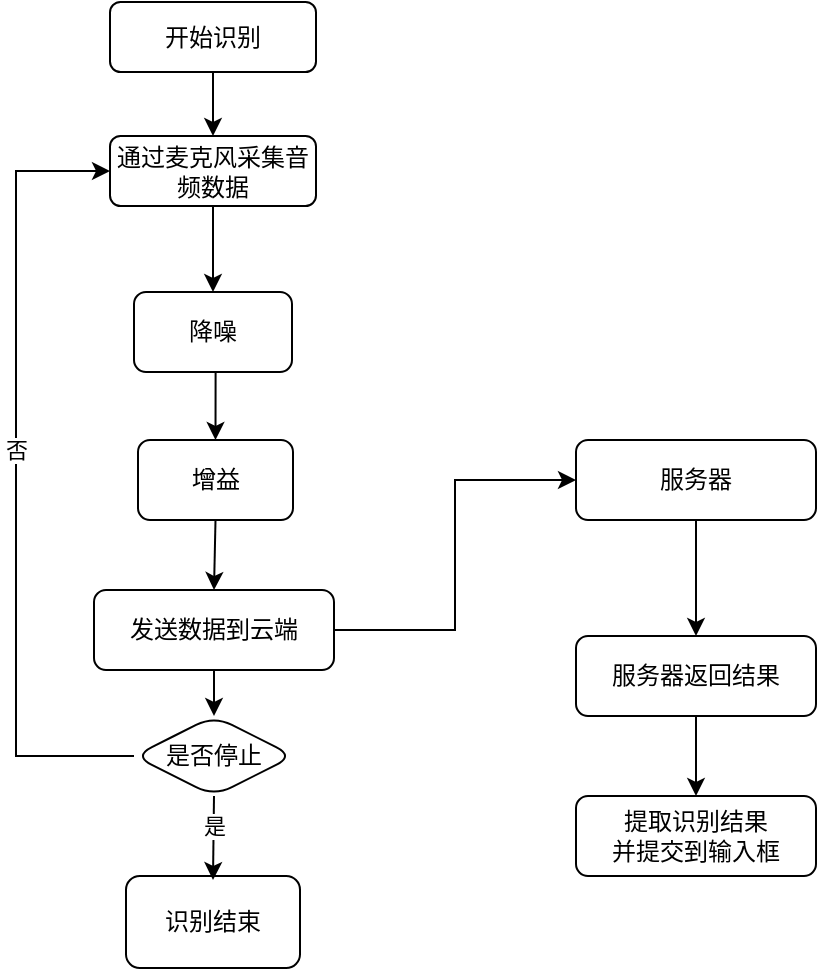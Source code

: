 <mxfile version="24.4.0" type="github">
  <diagram name="第 1 页" id="tad9dv9dM1d2NFP1EUsj">
    <mxGraphModel dx="808" dy="540" grid="1" gridSize="10" guides="1" tooltips="1" connect="1" arrows="1" fold="1" page="1" pageScale="1" pageWidth="827" pageHeight="1169" math="0" shadow="0">
      <root>
        <mxCell id="0" />
        <mxCell id="1" parent="0" />
        <mxCell id="oVk_kqx2sWhHf-lJc-hk-1" value="" style="edgeStyle=orthogonalEdgeStyle;rounded=0;orthogonalLoop=1;jettySize=auto;html=1;" edge="1" parent="1" source="oVk_kqx2sWhHf-lJc-hk-2" target="oVk_kqx2sWhHf-lJc-hk-21">
          <mxGeometry relative="1" as="geometry" />
        </mxCell>
        <mxCell id="oVk_kqx2sWhHf-lJc-hk-2" value="开始识别" style="rounded=1;whiteSpace=wrap;html=1;fontSize=12;glass=0;strokeWidth=1;shadow=0;" vertex="1" parent="1">
          <mxGeometry x="197" y="63" width="103" height="35" as="geometry" />
        </mxCell>
        <mxCell id="oVk_kqx2sWhHf-lJc-hk-16" value="识别结束" style="rounded=1;whiteSpace=wrap;html=1;fontSize=12;glass=0;strokeWidth=1;shadow=0;" vertex="1" parent="1">
          <mxGeometry x="205" y="500" width="87" height="46" as="geometry" />
        </mxCell>
        <mxCell id="oVk_kqx2sWhHf-lJc-hk-20" style="edgeStyle=orthogonalEdgeStyle;rounded=0;orthogonalLoop=1;jettySize=auto;html=1;exitX=0.5;exitY=1;exitDx=0;exitDy=0;entryX=0.5;entryY=0;entryDx=0;entryDy=0;" edge="1" parent="1" source="oVk_kqx2sWhHf-lJc-hk-21" target="oVk_kqx2sWhHf-lJc-hk-34">
          <mxGeometry relative="1" as="geometry" />
        </mxCell>
        <mxCell id="oVk_kqx2sWhHf-lJc-hk-21" value="通过麦克风采集音频数据" style="rounded=1;whiteSpace=wrap;html=1;fontSize=12;glass=0;strokeWidth=1;shadow=0;" vertex="1" parent="1">
          <mxGeometry x="197" y="130" width="103" height="35" as="geometry" />
        </mxCell>
        <mxCell id="oVk_kqx2sWhHf-lJc-hk-22" style="edgeStyle=orthogonalEdgeStyle;rounded=0;orthogonalLoop=1;jettySize=auto;html=1;exitX=0.5;exitY=1;exitDx=0;exitDy=0;entryX=0.5;entryY=0;entryDx=0;entryDy=0;" edge="1" parent="1" source="oVk_kqx2sWhHf-lJc-hk-23" target="oVk_kqx2sWhHf-lJc-hk-25">
          <mxGeometry relative="1" as="geometry" />
        </mxCell>
        <mxCell id="oVk_kqx2sWhHf-lJc-hk-23" value="增益" style="rounded=1;whiteSpace=wrap;html=1;fontSize=12;glass=0;strokeWidth=1;shadow=0;" vertex="1" parent="1">
          <mxGeometry x="211" y="282" width="77.5" height="40" as="geometry" />
        </mxCell>
        <mxCell id="oVk_kqx2sWhHf-lJc-hk-36" style="edgeStyle=orthogonalEdgeStyle;rounded=0;orthogonalLoop=1;jettySize=auto;html=1;exitX=1;exitY=0.5;exitDx=0;exitDy=0;entryX=0;entryY=0.5;entryDx=0;entryDy=0;" edge="1" parent="1" source="oVk_kqx2sWhHf-lJc-hk-25" target="oVk_kqx2sWhHf-lJc-hk-27">
          <mxGeometry relative="1" as="geometry" />
        </mxCell>
        <mxCell id="oVk_kqx2sWhHf-lJc-hk-40" style="edgeStyle=orthogonalEdgeStyle;rounded=0;orthogonalLoop=1;jettySize=auto;html=1;exitX=0.5;exitY=1;exitDx=0;exitDy=0;entryX=0.5;entryY=0;entryDx=0;entryDy=0;" edge="1" parent="1" source="oVk_kqx2sWhHf-lJc-hk-25" target="oVk_kqx2sWhHf-lJc-hk-32">
          <mxGeometry relative="1" as="geometry" />
        </mxCell>
        <mxCell id="oVk_kqx2sWhHf-lJc-hk-25" value="发送数据到云端" style="rounded=1;whiteSpace=wrap;html=1;fontSize=12;glass=0;strokeWidth=1;shadow=0;" vertex="1" parent="1">
          <mxGeometry x="189" y="357" width="120" height="40" as="geometry" />
        </mxCell>
        <mxCell id="oVk_kqx2sWhHf-lJc-hk-27" value="服务器" style="rounded=1;whiteSpace=wrap;html=1;fontSize=12;glass=0;strokeWidth=1;shadow=0;" vertex="1" parent="1">
          <mxGeometry x="430" y="282" width="120" height="40" as="geometry" />
        </mxCell>
        <mxCell id="oVk_kqx2sWhHf-lJc-hk-30" style="edgeStyle=orthogonalEdgeStyle;rounded=0;orthogonalLoop=1;jettySize=auto;html=1;exitX=0.5;exitY=1;exitDx=0;exitDy=0;entryX=0.5;entryY=0;entryDx=0;entryDy=0;" edge="1" parent="1" source="oVk_kqx2sWhHf-lJc-hk-32">
          <mxGeometry relative="1" as="geometry">
            <mxPoint x="248.5" y="502" as="targetPoint" />
          </mxGeometry>
        </mxCell>
        <mxCell id="oVk_kqx2sWhHf-lJc-hk-44" value="是" style="edgeLabel;html=1;align=center;verticalAlign=middle;resizable=0;points=[];" vertex="1" connectable="0" parent="oVk_kqx2sWhHf-lJc-hk-30">
          <mxGeometry x="-0.286" relative="1" as="geometry">
            <mxPoint as="offset" />
          </mxGeometry>
        </mxCell>
        <mxCell id="oVk_kqx2sWhHf-lJc-hk-41" style="edgeStyle=orthogonalEdgeStyle;rounded=0;orthogonalLoop=1;jettySize=auto;html=1;exitX=0;exitY=0.5;exitDx=0;exitDy=0;entryX=0;entryY=0.5;entryDx=0;entryDy=0;" edge="1" parent="1" source="oVk_kqx2sWhHf-lJc-hk-32" target="oVk_kqx2sWhHf-lJc-hk-21">
          <mxGeometry relative="1" as="geometry">
            <Array as="points">
              <mxPoint x="150" y="440" />
              <mxPoint x="150" y="148" />
            </Array>
          </mxGeometry>
        </mxCell>
        <mxCell id="oVk_kqx2sWhHf-lJc-hk-42" value="否" style="edgeLabel;html=1;align=center;verticalAlign=middle;resizable=0;points=[];" vertex="1" connectable="0" parent="oVk_kqx2sWhHf-lJc-hk-41">
          <mxGeometry x="0.064" relative="1" as="geometry">
            <mxPoint as="offset" />
          </mxGeometry>
        </mxCell>
        <mxCell id="oVk_kqx2sWhHf-lJc-hk-32" value="是否停止" style="rhombus;whiteSpace=wrap;html=1;rounded=1;glass=0;strokeWidth=1;shadow=0;" vertex="1" parent="1">
          <mxGeometry x="209" y="420" width="80" height="40" as="geometry" />
        </mxCell>
        <mxCell id="oVk_kqx2sWhHf-lJc-hk-33" style="edgeStyle=orthogonalEdgeStyle;rounded=0;orthogonalLoop=1;jettySize=auto;html=1;exitX=0.5;exitY=1;exitDx=0;exitDy=0;entryX=0.5;entryY=0;entryDx=0;entryDy=0;" edge="1" parent="1" source="oVk_kqx2sWhHf-lJc-hk-34" target="oVk_kqx2sWhHf-lJc-hk-23">
          <mxGeometry relative="1" as="geometry" />
        </mxCell>
        <mxCell id="oVk_kqx2sWhHf-lJc-hk-34" value="降噪" style="rounded=1;whiteSpace=wrap;html=1;fontSize=12;glass=0;strokeWidth=1;shadow=0;" vertex="1" parent="1">
          <mxGeometry x="209" y="208" width="79" height="40" as="geometry" />
        </mxCell>
        <mxCell id="oVk_kqx2sWhHf-lJc-hk-39" value="" style="edgeStyle=orthogonalEdgeStyle;rounded=0;orthogonalLoop=1;jettySize=auto;html=1;exitX=0.5;exitY=1;exitDx=0;exitDy=0;" edge="1" parent="1" source="oVk_kqx2sWhHf-lJc-hk-27" target="oVk_kqx2sWhHf-lJc-hk-38">
          <mxGeometry relative="1" as="geometry">
            <mxPoint x="500" y="410" as="targetPoint" />
            <mxPoint x="500" y="288" as="sourcePoint" />
          </mxGeometry>
        </mxCell>
        <mxCell id="oVk_kqx2sWhHf-lJc-hk-46" value="" style="edgeStyle=orthogonalEdgeStyle;rounded=0;orthogonalLoop=1;jettySize=auto;html=1;" edge="1" parent="1" source="oVk_kqx2sWhHf-lJc-hk-38" target="oVk_kqx2sWhHf-lJc-hk-45">
          <mxGeometry relative="1" as="geometry" />
        </mxCell>
        <mxCell id="oVk_kqx2sWhHf-lJc-hk-38" value="服务器返回结果" style="rounded=1;whiteSpace=wrap;html=1;fontSize=12;glass=0;strokeWidth=1;shadow=0;" vertex="1" parent="1">
          <mxGeometry x="430" y="380" width="120" height="40" as="geometry" />
        </mxCell>
        <mxCell id="oVk_kqx2sWhHf-lJc-hk-45" value="提取识别结果&lt;div&gt;并提交到输入框&lt;/div&gt;" style="rounded=1;whiteSpace=wrap;html=1;fontSize=12;glass=0;strokeWidth=1;shadow=0;" vertex="1" parent="1">
          <mxGeometry x="430" y="460" width="120" height="40" as="geometry" />
        </mxCell>
      </root>
    </mxGraphModel>
  </diagram>
</mxfile>
